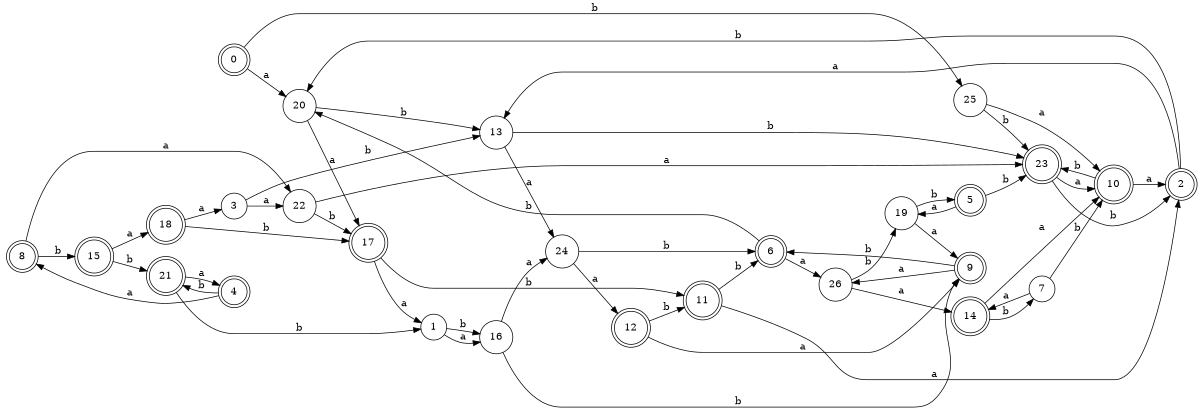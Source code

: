 digraph n22_2 {
__start0 [label="" shape="none"];

rankdir=LR;
size="8,5";

s0 [style="rounded,filled", color="black", fillcolor="white" shape="doublecircle", label="0"];
s1 [style="filled", color="black", fillcolor="white" shape="circle", label="1"];
s2 [style="rounded,filled", color="black", fillcolor="white" shape="doublecircle", label="2"];
s3 [style="filled", color="black", fillcolor="white" shape="circle", label="3"];
s4 [style="rounded,filled", color="black", fillcolor="white" shape="doublecircle", label="4"];
s5 [style="rounded,filled", color="black", fillcolor="white" shape="doublecircle", label="5"];
s6 [style="rounded,filled", color="black", fillcolor="white" shape="doublecircle", label="6"];
s7 [style="filled", color="black", fillcolor="white" shape="circle", label="7"];
s8 [style="rounded,filled", color="black", fillcolor="white" shape="doublecircle", label="8"];
s9 [style="rounded,filled", color="black", fillcolor="white" shape="doublecircle", label="9"];
s10 [style="rounded,filled", color="black", fillcolor="white" shape="doublecircle", label="10"];
s11 [style="rounded,filled", color="black", fillcolor="white" shape="doublecircle", label="11"];
s12 [style="rounded,filled", color="black", fillcolor="white" shape="doublecircle", label="12"];
s13 [style="filled", color="black", fillcolor="white" shape="circle", label="13"];
s14 [style="rounded,filled", color="black", fillcolor="white" shape="doublecircle", label="14"];
s15 [style="rounded,filled", color="black", fillcolor="white" shape="doublecircle", label="15"];
s16 [style="filled", color="black", fillcolor="white" shape="circle", label="16"];
s17 [style="rounded,filled", color="black", fillcolor="white" shape="doublecircle", label="17"];
s18 [style="rounded,filled", color="black", fillcolor="white" shape="doublecircle", label="18"];
s19 [style="filled", color="black", fillcolor="white" shape="circle", label="19"];
s20 [style="filled", color="black", fillcolor="white" shape="circle", label="20"];
s21 [style="rounded,filled", color="black", fillcolor="white" shape="doublecircle", label="21"];
s22 [style="filled", color="black", fillcolor="white" shape="circle", label="22"];
s23 [style="rounded,filled", color="black", fillcolor="white" shape="doublecircle", label="23"];
s24 [style="filled", color="black", fillcolor="white" shape="circle", label="24"];
s25 [style="filled", color="black", fillcolor="white" shape="circle", label="25"];
s26 [style="filled", color="black", fillcolor="white" shape="circle", label="26"];
s0 -> s20 [label="a"];
s0 -> s25 [label="b"];
s1 -> s16 [label="a"];
s1 -> s16 [label="b"];
s2 -> s13 [label="a"];
s2 -> s20 [label="b"];
s3 -> s22 [label="a"];
s3 -> s13 [label="b"];
s4 -> s8 [label="a"];
s4 -> s21 [label="b"];
s5 -> s19 [label="a"];
s5 -> s23 [label="b"];
s6 -> s26 [label="a"];
s6 -> s20 [label="b"];
s7 -> s14 [label="a"];
s7 -> s10 [label="b"];
s8 -> s22 [label="a"];
s8 -> s15 [label="b"];
s9 -> s26 [label="a"];
s9 -> s6 [label="b"];
s10 -> s2 [label="a"];
s10 -> s23 [label="b"];
s11 -> s2 [label="a"];
s11 -> s6 [label="b"];
s12 -> s9 [label="a"];
s12 -> s11 [label="b"];
s13 -> s24 [label="a"];
s13 -> s23 [label="b"];
s14 -> s10 [label="a"];
s14 -> s7 [label="b"];
s15 -> s18 [label="a"];
s15 -> s21 [label="b"];
s16 -> s24 [label="a"];
s16 -> s9 [label="b"];
s17 -> s1 [label="a"];
s17 -> s11 [label="b"];
s18 -> s3 [label="a"];
s18 -> s17 [label="b"];
s19 -> s9 [label="a"];
s19 -> s5 [label="b"];
s20 -> s17 [label="a"];
s20 -> s13 [label="b"];
s21 -> s4 [label="a"];
s21 -> s1 [label="b"];
s22 -> s23 [label="a"];
s22 -> s17 [label="b"];
s23 -> s10 [label="a"];
s23 -> s2 [label="b"];
s24 -> s12 [label="a"];
s24 -> s6 [label="b"];
s25 -> s10 [label="a"];
s25 -> s23 [label="b"];
s26 -> s14 [label="a"];
s26 -> s19 [label="b"];

}